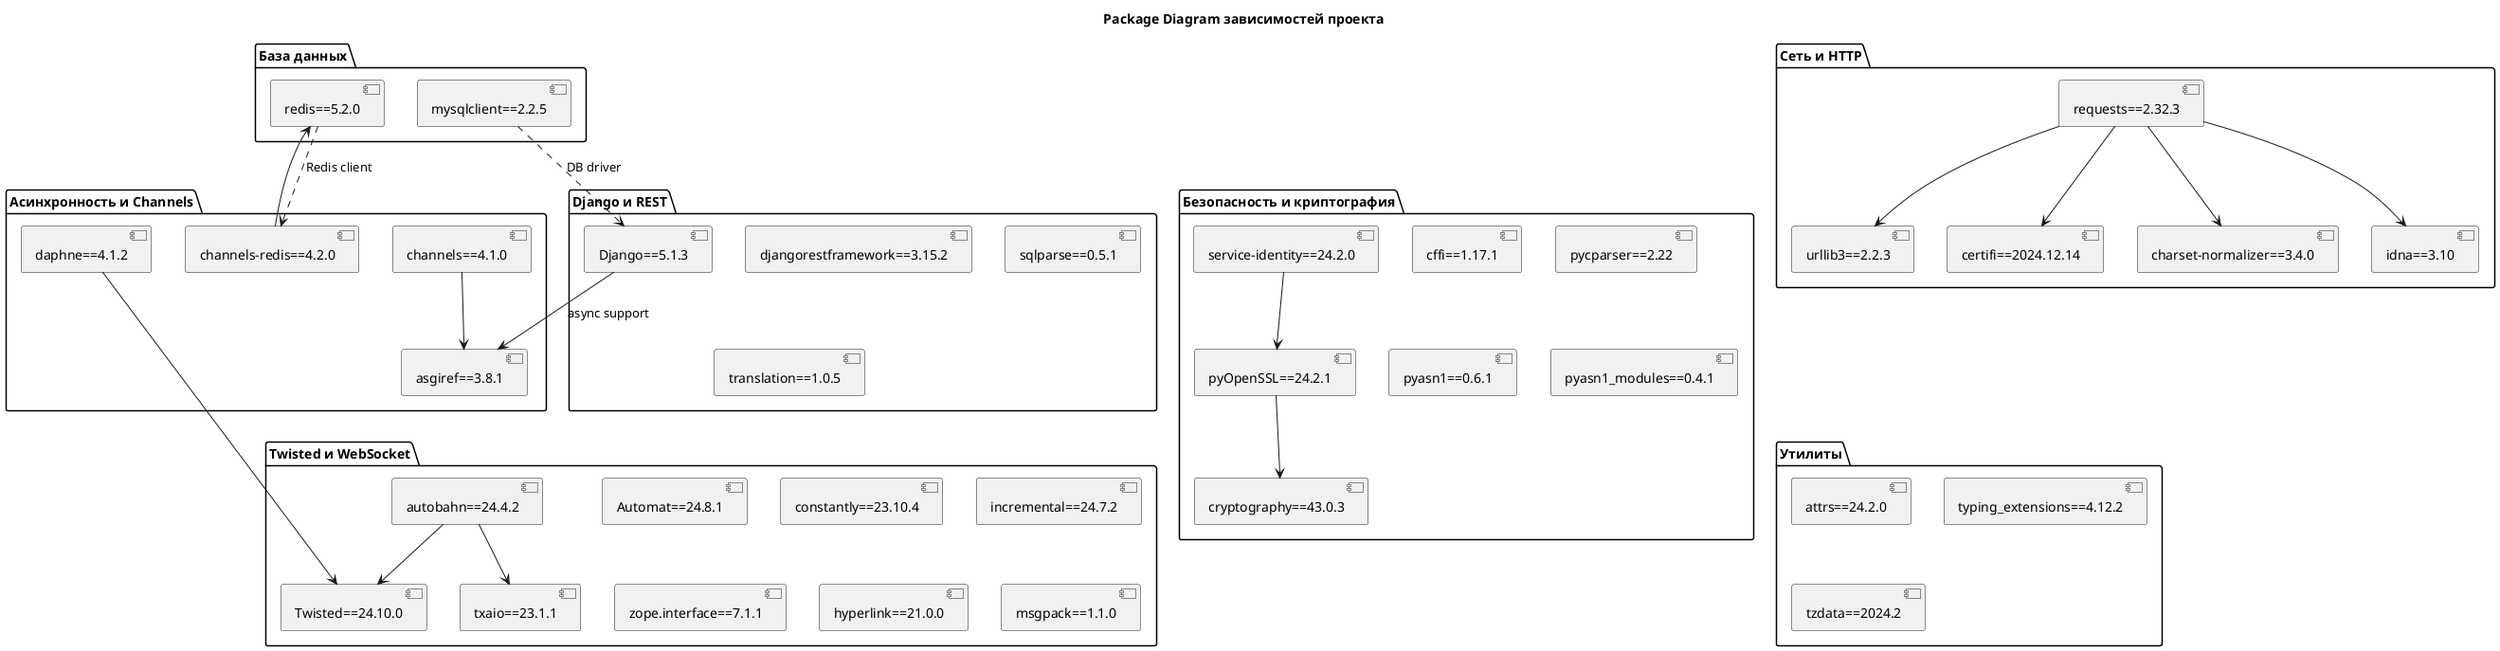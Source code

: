 @startuml
title Package Diagram зависимостей проекта

package "Django и REST" as pkg_django {
  [Django==5.1.3] as django
  [djangorestframework==3.15.2] as drf
  [sqlparse==0.5.1] as sqlparse
  [translation==1.0.5] as translation
}

package "Асинхронность и Channels" as pkg_channels {
  [asgiref==3.8.1] as asgiref
  [channels==4.1.0] as channels
  [channels-redis==4.2.0] as channels_redis
  [daphne==4.1.2] as daphne
}

package "Сеть и HTTP" as pkg_network {
  [requests==2.32.3] as requests
  [urllib3==2.2.3] as urllib3
  [certifi==2024.12.14] as certifi
  [charset-normalizer==3.4.0] as charset_normalizer
  [idna==3.10] as idna
}

package "Безопасность и криптография" as pkg_security {
  [cryptography==43.0.3] as cryptography
  [pyOpenSSL==24.2.1] as pyopenssl
  [cffi==1.17.1] as cffi
  [pycparser==2.22] as pycparser
  [pyasn1==0.6.1] as pyasn1
  [pyasn1_modules==0.4.1] as pyasn1_modules
  [service-identity==24.2.0] as service_identity
}

package "Twisted и WebSocket" as pkg_twisted {
  [Twisted==24.10.0] as twisted
  [autobahn==24.4.2] as autobahn
  [txaio==23.1.1] as txaio
  [Automat==24.8.1] as automat
  [constantly==23.10.4] as constantly
  [incremental==24.7.2] as incremental
  [zope.interface==7.1.1] as zope_interface
  [hyperlink==21.0.0] as hyperlink
  [msgpack==1.1.0] as msgpack
}

package "База данных" as pkg_db {
  [mysqlclient==2.2.5] as mysqlclient
  [redis==5.2.0] as redis
}

package "Утилиты" as pkg_utils {
  [attrs==24.2.0] as attrs
  [typing_extensions==4.12.2] as typing_ext
  [tzdata==2024.2] as tzdata
}

' Зависимости между пакетами

django --> asgiref : async support
channels --> asgiref
channels_redis --> redis
daphne --> twisted
autobahn --> twisted
autobahn --> txaio
pyopenssl --> cryptography
service_identity --> pyopenssl
requests --> urllib3
requests --> certifi
requests --> charset_normalizer
requests --> idna
mysqlclient ..> django : DB driver
redis ..> channels_redis : Redis client

@enduml
